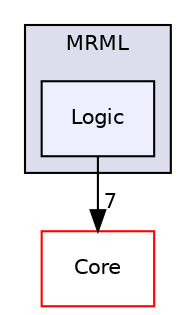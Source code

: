 digraph "Libs/MRML/Logic" {
  bgcolor=transparent;
  compound=true
  node [ fontsize="10", fontname="Helvetica"];
  edge [ labelfontsize="10", labelfontname="Helvetica"];
  subgraph clusterdir_bf88b8eb9079642a844821688c9bd6e7 {
    graph [ bgcolor="#ddddee", pencolor="black", label="MRML" fontname="Helvetica", fontsize="10", URL="dir_bf88b8eb9079642a844821688c9bd6e7.html"]
  dir_2fe74bebaba38f05ce30e159f3341963 [shape=box, label="Logic", style="filled", fillcolor="#eeeeff", pencolor="black", URL="dir_2fe74bebaba38f05ce30e159f3341963.html"];
  }
  dir_4aaa3159dc61d8dcfd3044c605667d3e [shape=box label="Core" color="red" URL="dir_4aaa3159dc61d8dcfd3044c605667d3e.html"];
  dir_2fe74bebaba38f05ce30e159f3341963->dir_4aaa3159dc61d8dcfd3044c605667d3e [headlabel="7", labeldistance=1.5 headhref="dir_000024_000018.html"];
}
